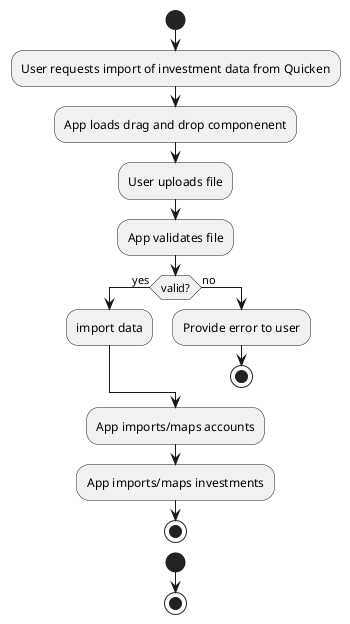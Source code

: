 @startuml Activities
start
:User requests import of investment data from Quicken;
:App loads drag and drop componenent;
:User uploads file;
:App validates file;
if (valid?) then (yes)
  :import data;
else (no)
  :Provide error to user;
  stop
endif
:App imports/maps accounts;
:App imports/maps investments;
stop
start
stop
@enduml